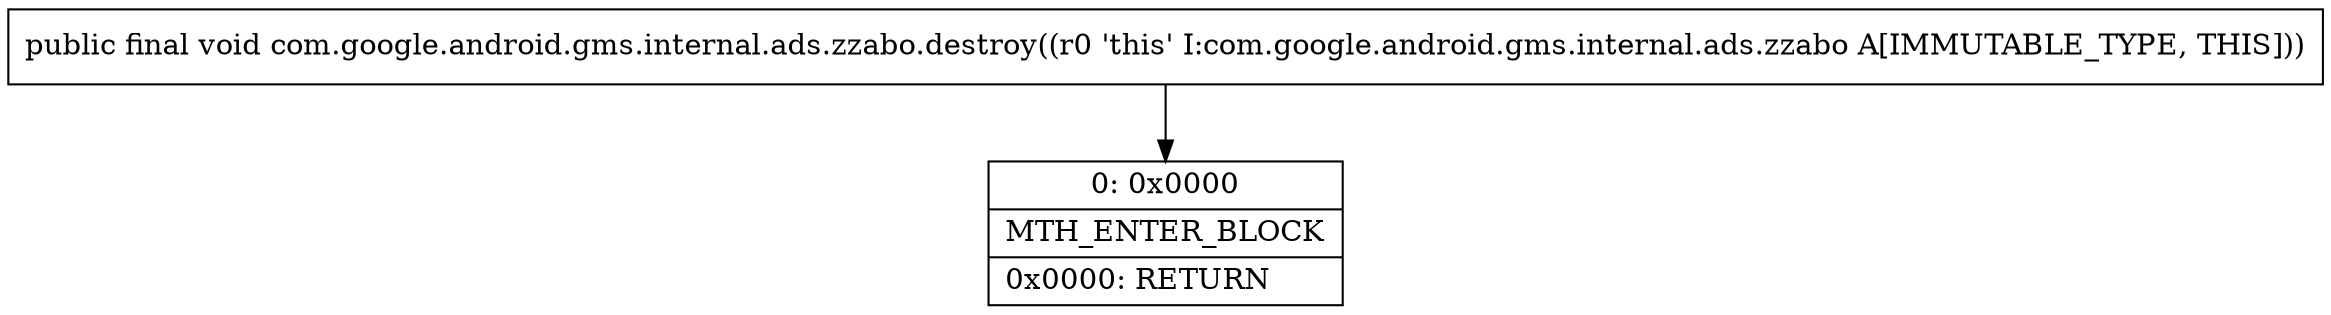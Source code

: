 digraph "CFG forcom.google.android.gms.internal.ads.zzabo.destroy()V" {
Node_0 [shape=record,label="{0\:\ 0x0000|MTH_ENTER_BLOCK\l|0x0000: RETURN   \l}"];
MethodNode[shape=record,label="{public final void com.google.android.gms.internal.ads.zzabo.destroy((r0 'this' I:com.google.android.gms.internal.ads.zzabo A[IMMUTABLE_TYPE, THIS])) }"];
MethodNode -> Node_0;
}

